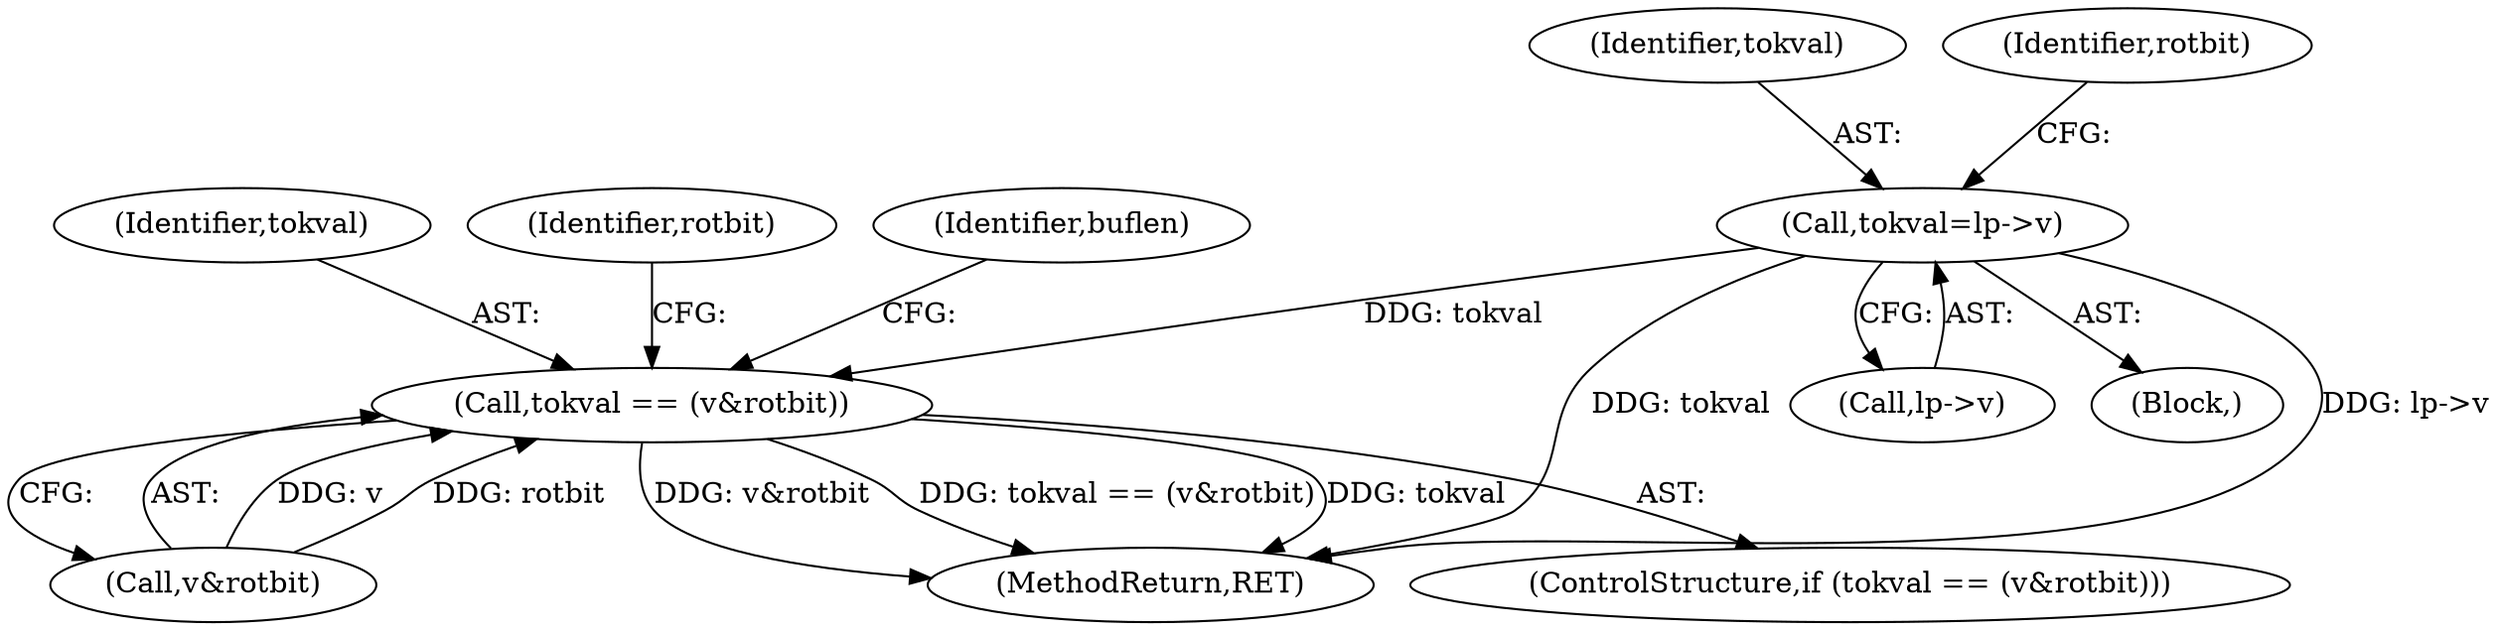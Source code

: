 digraph "0_tcpdump_9f0730bee3eb65d07b49fd468bc2f269173352fe@pointer" {
"1000135" [label="(Call,tokval=lp->v)"];
"1000149" [label="(Call,tokval == (v&rotbit))"];
"1000136" [label="(Identifier,tokval)"];
"1000151" [label="(Call,v&rotbit)"];
"1000150" [label="(Identifier,tokval)"];
"1000137" [label="(Call,lp->v)"];
"1000149" [label="(Call,tokval == (v&rotbit))"];
"1000175" [label="(Identifier,rotbit)"];
"1000134" [label="(Block,)"];
"1000141" [label="(Identifier,rotbit)"];
"1000156" [label="(Identifier,buflen)"];
"1000200" [label="(MethodReturn,RET)"];
"1000148" [label="(ControlStructure,if (tokval == (v&rotbit)))"];
"1000135" [label="(Call,tokval=lp->v)"];
"1000135" -> "1000134"  [label="AST: "];
"1000135" -> "1000137"  [label="CFG: "];
"1000136" -> "1000135"  [label="AST: "];
"1000137" -> "1000135"  [label="AST: "];
"1000141" -> "1000135"  [label="CFG: "];
"1000135" -> "1000200"  [label="DDG: tokval"];
"1000135" -> "1000200"  [label="DDG: lp->v"];
"1000135" -> "1000149"  [label="DDG: tokval"];
"1000149" -> "1000148"  [label="AST: "];
"1000149" -> "1000151"  [label="CFG: "];
"1000150" -> "1000149"  [label="AST: "];
"1000151" -> "1000149"  [label="AST: "];
"1000156" -> "1000149"  [label="CFG: "];
"1000175" -> "1000149"  [label="CFG: "];
"1000149" -> "1000200"  [label="DDG: v&rotbit"];
"1000149" -> "1000200"  [label="DDG: tokval == (v&rotbit)"];
"1000149" -> "1000200"  [label="DDG: tokval"];
"1000151" -> "1000149"  [label="DDG: v"];
"1000151" -> "1000149"  [label="DDG: rotbit"];
}
